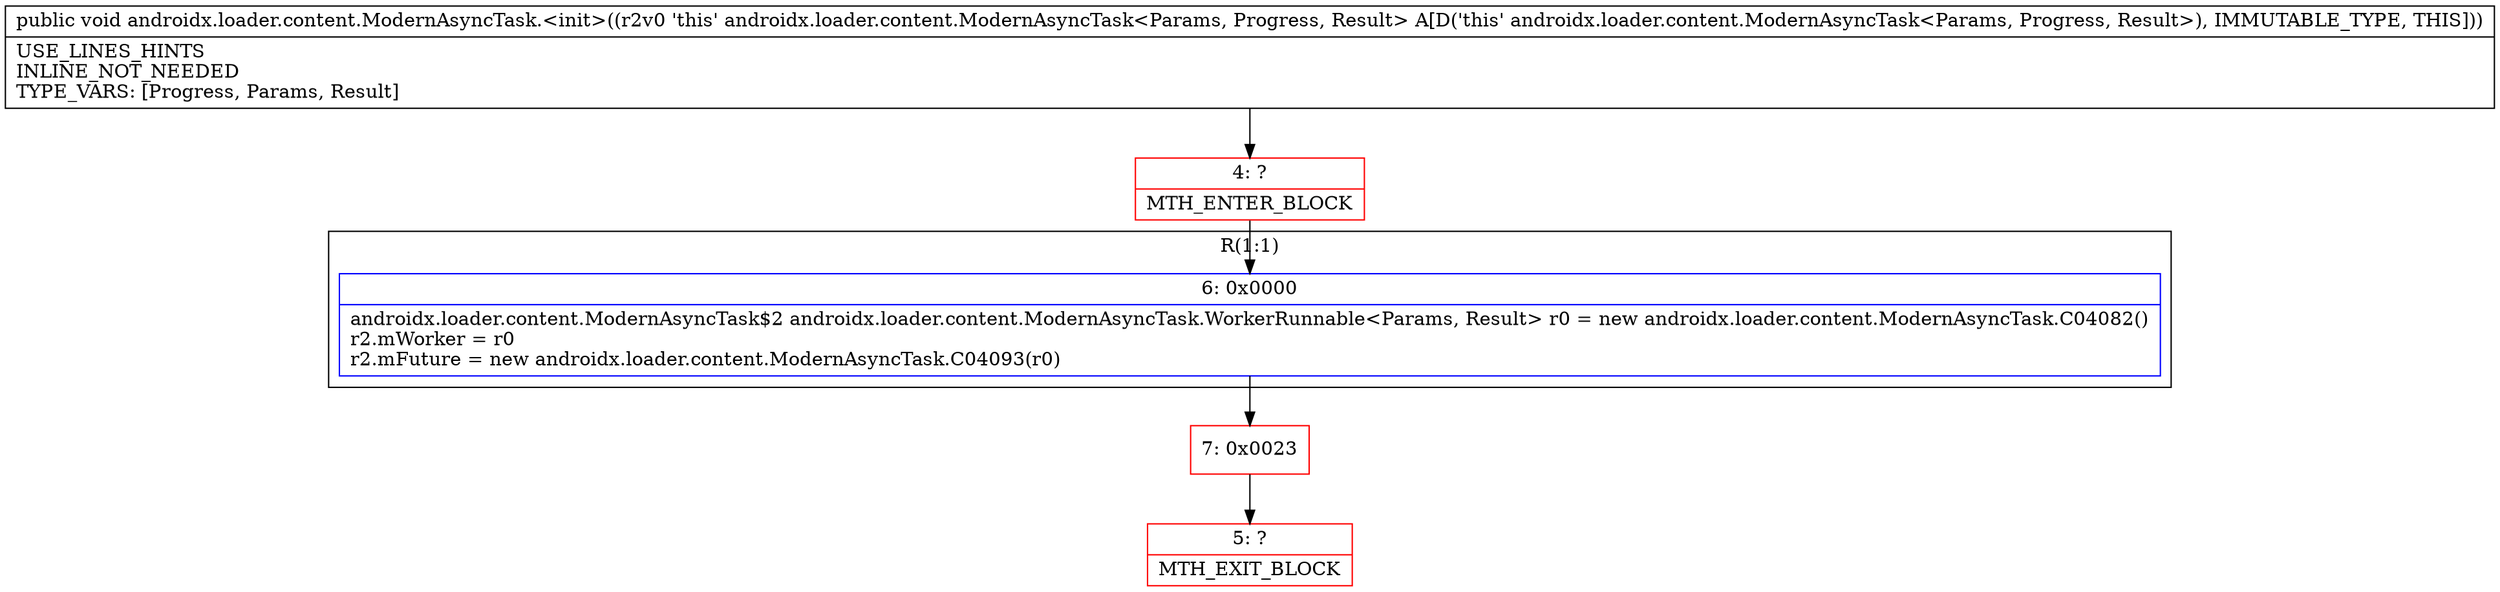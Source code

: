 digraph "CFG forandroidx.loader.content.ModernAsyncTask.\<init\>()V" {
subgraph cluster_Region_2141307873 {
label = "R(1:1)";
node [shape=record,color=blue];
Node_6 [shape=record,label="{6\:\ 0x0000|androidx.loader.content.ModernAsyncTask$2 androidx.loader.content.ModernAsyncTask.WorkerRunnable\<Params, Result\> r0 = new androidx.loader.content.ModernAsyncTask.C04082()\lr2.mWorker = r0\lr2.mFuture = new androidx.loader.content.ModernAsyncTask.C04093(r0)\l}"];
}
Node_4 [shape=record,color=red,label="{4\:\ ?|MTH_ENTER_BLOCK\l}"];
Node_7 [shape=record,color=red,label="{7\:\ 0x0023}"];
Node_5 [shape=record,color=red,label="{5\:\ ?|MTH_EXIT_BLOCK\l}"];
MethodNode[shape=record,label="{public void androidx.loader.content.ModernAsyncTask.\<init\>((r2v0 'this' androidx.loader.content.ModernAsyncTask\<Params, Progress, Result\> A[D('this' androidx.loader.content.ModernAsyncTask\<Params, Progress, Result\>), IMMUTABLE_TYPE, THIS]))  | USE_LINES_HINTS\lINLINE_NOT_NEEDED\lTYPE_VARS: [Progress, Params, Result]\l}"];
MethodNode -> Node_4;Node_6 -> Node_7;
Node_4 -> Node_6;
Node_7 -> Node_5;
}

